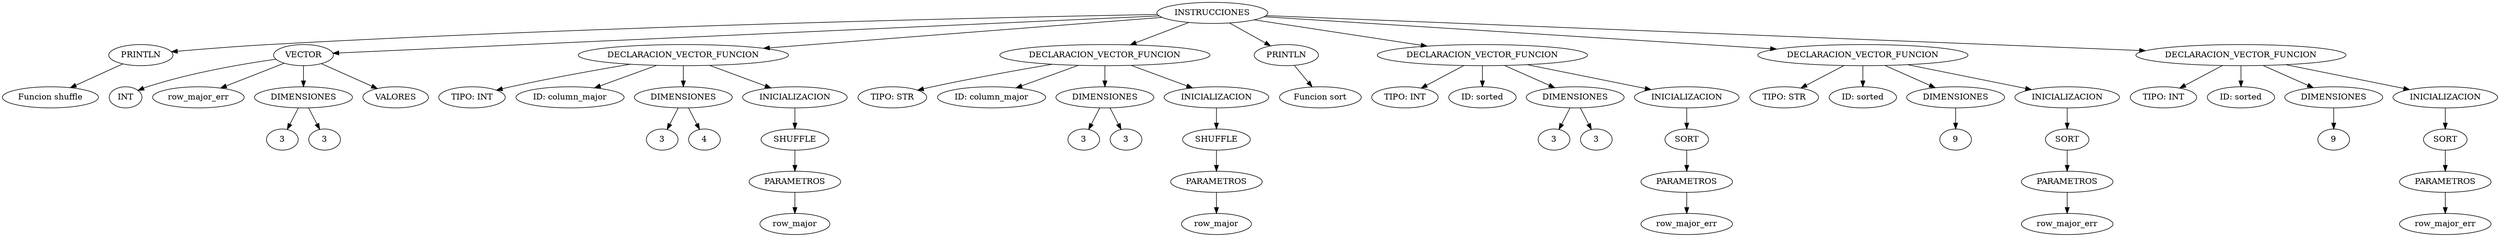 digraph {
	0 [label = "INSTRUCCIONES"];
	1 [label = "PRINTLN"];
	2 [label = "Funcion shuffle"];
	3 [label = "VECTOR"];
	4 [label = "INT"];
	5 [label = "row_major_err"];
	6 [label = "DIMENSIONES"];
	7 [label = "3"];
	8 [label = "3"];
	9 [label = "VALORES"];
	10 [label = "DECLARACION_VECTOR_FUNCION"];
	11 [label = "TIPO: INT"];
	12 [label = "ID: column_major"];
	13 [label = "DIMENSIONES"];
	14 [label = "3"];
	15 [label = "4"];
	16 [label = "INICIALIZACION"];
	17 [label = "SHUFFLE"];
	18 [label = "PARAMETROS"];
	19 [label = "row_major"];
	20 [label = "DECLARACION_VECTOR_FUNCION"];
	21 [label = "TIPO: STR"];
	22 [label = "ID: column_major"];
	23 [label = "DIMENSIONES"];
	24 [label = "3"];
	25 [label = "3"];
	26 [label = "INICIALIZACION"];
	27 [label = "SHUFFLE"];
	28 [label = "PARAMETROS"];
	29 [label = "row_major"];
	30 [label = "PRINTLN"];
	31 [label = "Funcion sort"];
	32 [label = "DECLARACION_VECTOR_FUNCION"];
	33 [label = "TIPO: INT"];
	34 [label = "ID: sorted"];
	35 [label = "DIMENSIONES"];
	36 [label = "3"];
	37 [label = "3"];
	38 [label = "INICIALIZACION"];
	39 [label = "SORT"];
	40 [label = "PARAMETROS"];
	41 [label = "row_major_err"];
	42 [label = "DECLARACION_VECTOR_FUNCION"];
	43 [label = "TIPO: STR"];
	44 [label = "ID: sorted"];
	45 [label = "DIMENSIONES"];
	46 [label = "9"];
	47 [label = "INICIALIZACION"];
	48 [label = "SORT"];
	49 [label = "PARAMETROS"];
	50 [label = "row_major_err"];
	51 [label = "DECLARACION_VECTOR_FUNCION"];
	52 [label = "TIPO: INT"];
	53 [label = "ID: sorted"];
	54 [label = "DIMENSIONES"];
	55 [label = "9"];
	56 [label = "INICIALIZACION"];
	57 [label = "SORT"];
	58 [label = "PARAMETROS"];
	59 [label = "row_major_err"];
	0 -> 1;
	1 -> 2;
	0 -> 3;
	3 -> 4;
	3 -> 5;
	3 -> 6;
	6 -> 7;
	6 -> 8;
	3 -> 9;
	0 -> 10;
	10 -> 11;
	10 -> 12;
	10 -> 13;
	13 -> 14;
	13 -> 15;
	10 -> 16;
	16 -> 17;
	17 -> 18;
	18 -> 19;
	0 -> 20;
	20 -> 21;
	20 -> 22;
	20 -> 23;
	23 -> 24;
	23 -> 25;
	20 -> 26;
	26 -> 27;
	27 -> 28;
	28 -> 29;
	0 -> 30;
	30 -> 31;
	0 -> 32;
	32 -> 33;
	32 -> 34;
	32 -> 35;
	35 -> 36;
	35 -> 37;
	32 -> 38;
	38 -> 39;
	39 -> 40;
	40 -> 41;
	0 -> 42;
	42 -> 43;
	42 -> 44;
	42 -> 45;
	45 -> 46;
	42 -> 47;
	47 -> 48;
	48 -> 49;
	49 -> 50;
	0 -> 51;
	51 -> 52;
	51 -> 53;
	51 -> 54;
	54 -> 55;
	51 -> 56;
	56 -> 57;
	57 -> 58;
	58 -> 59;
}
